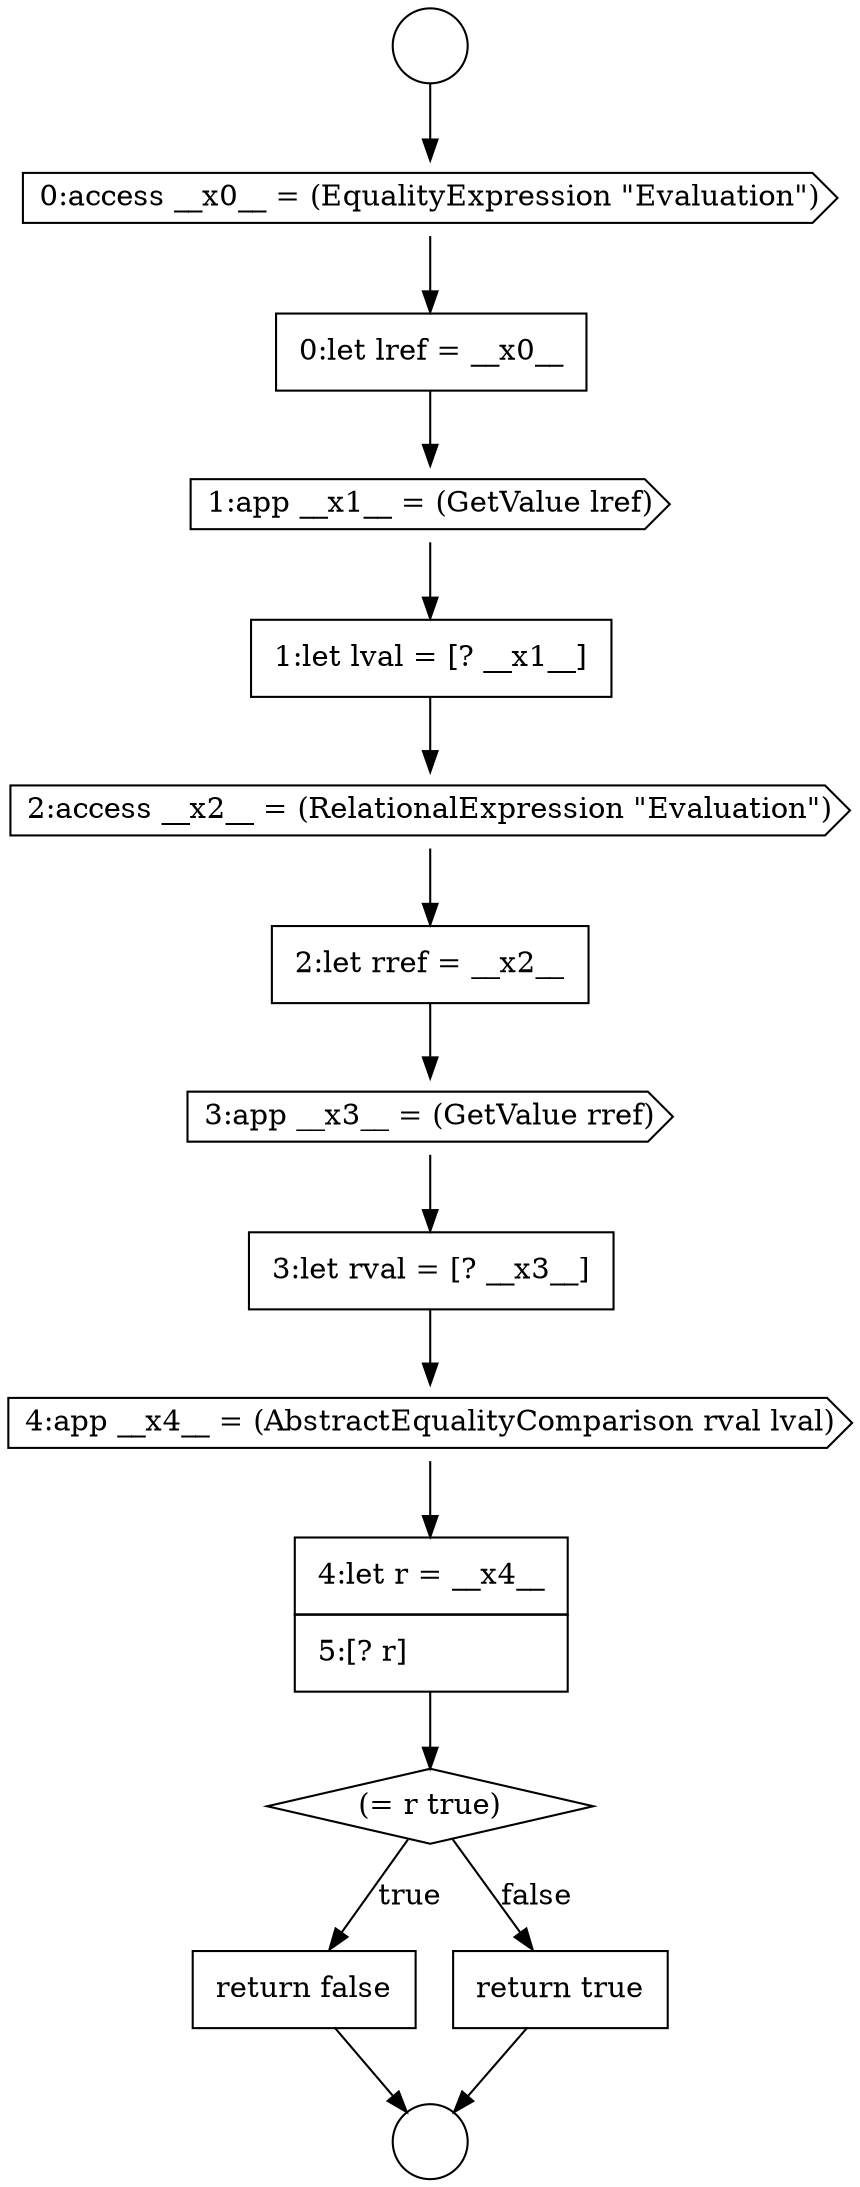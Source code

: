 digraph {
  node5405 [shape=cds, label=<<font color="black">3:app __x3__ = (GetValue rref)</font>> color="black" fillcolor="white" style=filled]
  node5397 [shape=circle label=" " color="black" fillcolor="white" style=filled]
  node5401 [shape=cds, label=<<font color="black">1:app __x1__ = (GetValue lref)</font>> color="black" fillcolor="white" style=filled]
  node5402 [shape=none, margin=0, label=<<font color="black">
    <table border="0" cellborder="1" cellspacing="0" cellpadding="10">
      <tr><td align="left">1:let lval = [? __x1__]</td></tr>
    </table>
  </font>> color="black" fillcolor="white" style=filled]
  node5400 [shape=none, margin=0, label=<<font color="black">
    <table border="0" cellborder="1" cellspacing="0" cellpadding="10">
      <tr><td align="left">0:let lref = __x0__</td></tr>
    </table>
  </font>> color="black" fillcolor="white" style=filled]
  node5407 [shape=cds, label=<<font color="black">4:app __x4__ = (AbstractEqualityComparison rval lval)</font>> color="black" fillcolor="white" style=filled]
  node5410 [shape=none, margin=0, label=<<font color="black">
    <table border="0" cellborder="1" cellspacing="0" cellpadding="10">
      <tr><td align="left">return false</td></tr>
    </table>
  </font>> color="black" fillcolor="white" style=filled]
  node5403 [shape=cds, label=<<font color="black">2:access __x2__ = (RelationalExpression &quot;Evaluation&quot;)</font>> color="black" fillcolor="white" style=filled]
  node5399 [shape=cds, label=<<font color="black">0:access __x0__ = (EqualityExpression &quot;Evaluation&quot;)</font>> color="black" fillcolor="white" style=filled]
  node5398 [shape=circle label=" " color="black" fillcolor="white" style=filled]
  node5404 [shape=none, margin=0, label=<<font color="black">
    <table border="0" cellborder="1" cellspacing="0" cellpadding="10">
      <tr><td align="left">2:let rref = __x2__</td></tr>
    </table>
  </font>> color="black" fillcolor="white" style=filled]
  node5406 [shape=none, margin=0, label=<<font color="black">
    <table border="0" cellborder="1" cellspacing="0" cellpadding="10">
      <tr><td align="left">3:let rval = [? __x3__]</td></tr>
    </table>
  </font>> color="black" fillcolor="white" style=filled]
  node5411 [shape=none, margin=0, label=<<font color="black">
    <table border="0" cellborder="1" cellspacing="0" cellpadding="10">
      <tr><td align="left">return true</td></tr>
    </table>
  </font>> color="black" fillcolor="white" style=filled]
  node5408 [shape=none, margin=0, label=<<font color="black">
    <table border="0" cellborder="1" cellspacing="0" cellpadding="10">
      <tr><td align="left">4:let r = __x4__</td></tr>
      <tr><td align="left">5:[? r]</td></tr>
    </table>
  </font>> color="black" fillcolor="white" style=filled]
  node5409 [shape=diamond, label=<<font color="black">(= r true)</font>> color="black" fillcolor="white" style=filled]
  node5404 -> node5405 [ color="black"]
  node5409 -> node5410 [label=<<font color="black">true</font>> color="black"]
  node5409 -> node5411 [label=<<font color="black">false</font>> color="black"]
  node5411 -> node5398 [ color="black"]
  node5401 -> node5402 [ color="black"]
  node5397 -> node5399 [ color="black"]
  node5400 -> node5401 [ color="black"]
  node5408 -> node5409 [ color="black"]
  node5405 -> node5406 [ color="black"]
  node5407 -> node5408 [ color="black"]
  node5410 -> node5398 [ color="black"]
  node5403 -> node5404 [ color="black"]
  node5402 -> node5403 [ color="black"]
  node5399 -> node5400 [ color="black"]
  node5406 -> node5407 [ color="black"]
}
